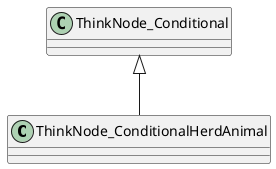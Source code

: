 @startuml
class ThinkNode_ConditionalHerdAnimal {
}
ThinkNode_Conditional <|-- ThinkNode_ConditionalHerdAnimal
@enduml
